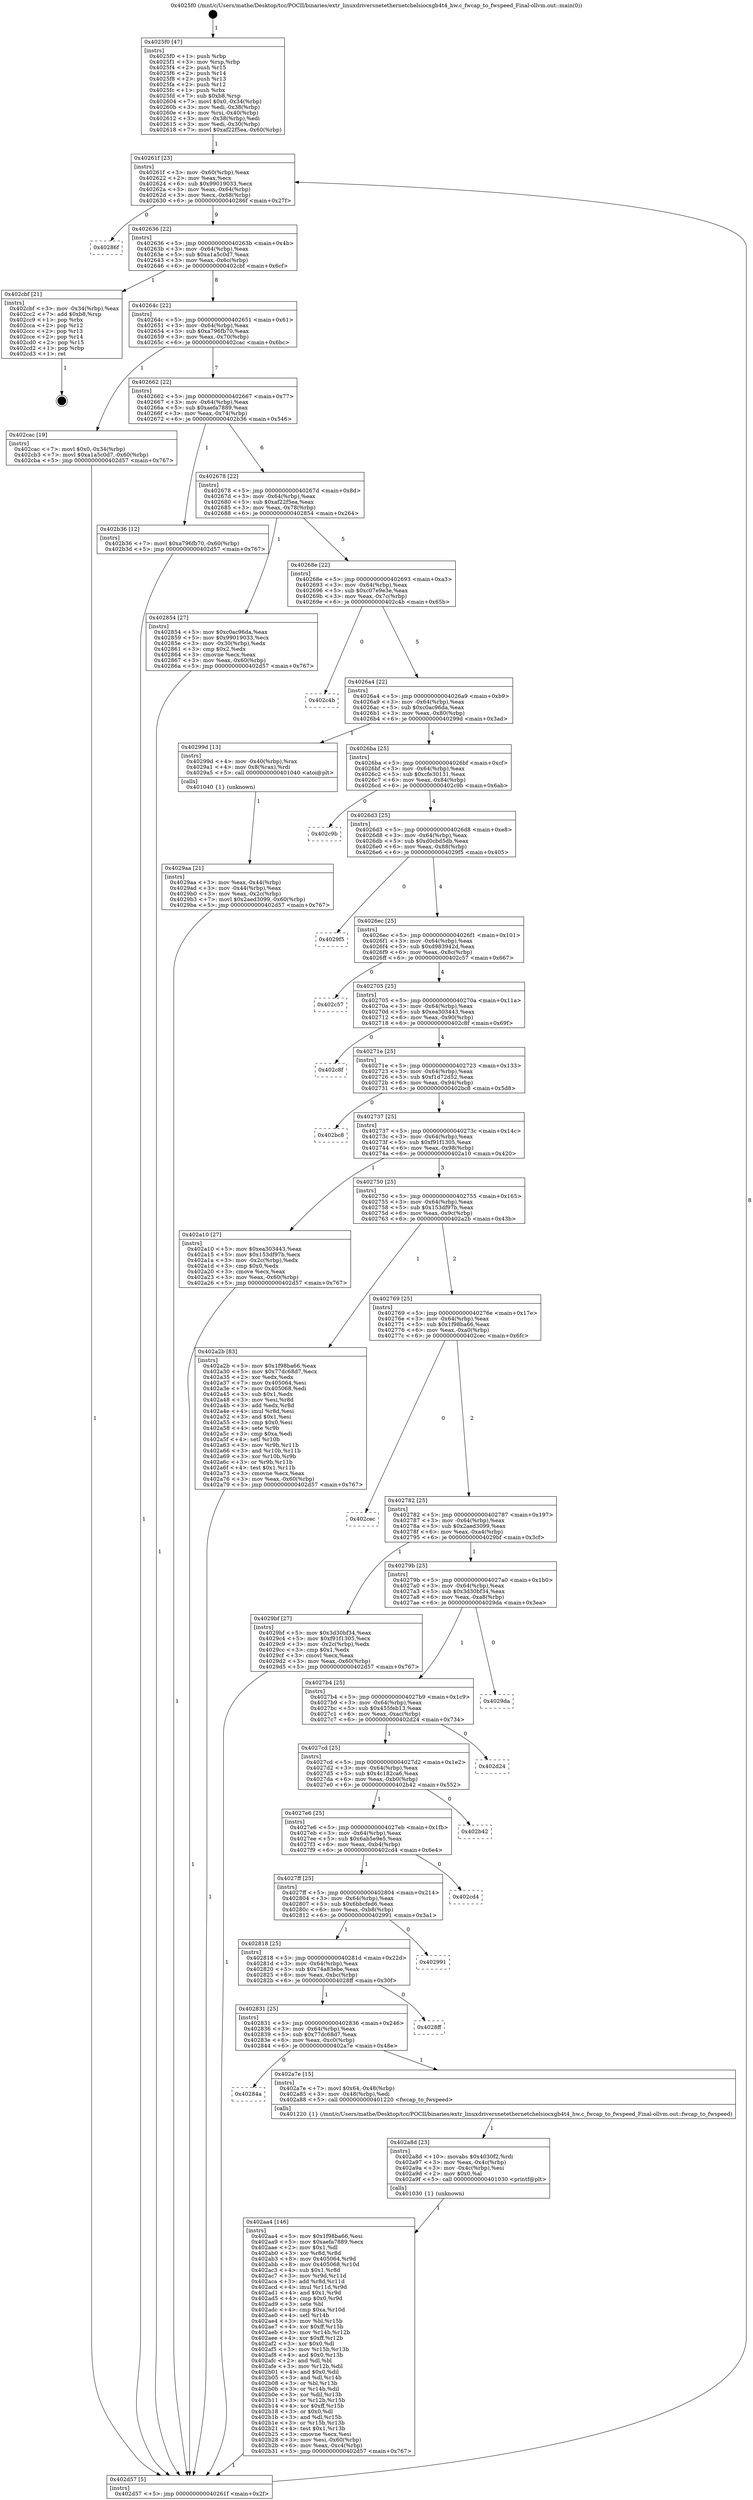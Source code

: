 digraph "0x4025f0" {
  label = "0x4025f0 (/mnt/c/Users/mathe/Desktop/tcc/POCII/binaries/extr_linuxdriversnetethernetchelsiocxgb4t4_hw.c_fwcap_to_fwspeed_Final-ollvm.out::main(0))"
  labelloc = "t"
  node[shape=record]

  Entry [label="",width=0.3,height=0.3,shape=circle,fillcolor=black,style=filled]
  "0x40261f" [label="{
     0x40261f [23]\l
     | [instrs]\l
     &nbsp;&nbsp;0x40261f \<+3\>: mov -0x60(%rbp),%eax\l
     &nbsp;&nbsp;0x402622 \<+2\>: mov %eax,%ecx\l
     &nbsp;&nbsp;0x402624 \<+6\>: sub $0x99019033,%ecx\l
     &nbsp;&nbsp;0x40262a \<+3\>: mov %eax,-0x64(%rbp)\l
     &nbsp;&nbsp;0x40262d \<+3\>: mov %ecx,-0x68(%rbp)\l
     &nbsp;&nbsp;0x402630 \<+6\>: je 000000000040286f \<main+0x27f\>\l
  }"]
  "0x40286f" [label="{
     0x40286f\l
  }", style=dashed]
  "0x402636" [label="{
     0x402636 [22]\l
     | [instrs]\l
     &nbsp;&nbsp;0x402636 \<+5\>: jmp 000000000040263b \<main+0x4b\>\l
     &nbsp;&nbsp;0x40263b \<+3\>: mov -0x64(%rbp),%eax\l
     &nbsp;&nbsp;0x40263e \<+5\>: sub $0xa1a5c0d7,%eax\l
     &nbsp;&nbsp;0x402643 \<+3\>: mov %eax,-0x6c(%rbp)\l
     &nbsp;&nbsp;0x402646 \<+6\>: je 0000000000402cbf \<main+0x6cf\>\l
  }"]
  Exit [label="",width=0.3,height=0.3,shape=circle,fillcolor=black,style=filled,peripheries=2]
  "0x402cbf" [label="{
     0x402cbf [21]\l
     | [instrs]\l
     &nbsp;&nbsp;0x402cbf \<+3\>: mov -0x34(%rbp),%eax\l
     &nbsp;&nbsp;0x402cc2 \<+7\>: add $0xb8,%rsp\l
     &nbsp;&nbsp;0x402cc9 \<+1\>: pop %rbx\l
     &nbsp;&nbsp;0x402cca \<+2\>: pop %r12\l
     &nbsp;&nbsp;0x402ccc \<+2\>: pop %r13\l
     &nbsp;&nbsp;0x402cce \<+2\>: pop %r14\l
     &nbsp;&nbsp;0x402cd0 \<+2\>: pop %r15\l
     &nbsp;&nbsp;0x402cd2 \<+1\>: pop %rbp\l
     &nbsp;&nbsp;0x402cd3 \<+1\>: ret\l
  }"]
  "0x40264c" [label="{
     0x40264c [22]\l
     | [instrs]\l
     &nbsp;&nbsp;0x40264c \<+5\>: jmp 0000000000402651 \<main+0x61\>\l
     &nbsp;&nbsp;0x402651 \<+3\>: mov -0x64(%rbp),%eax\l
     &nbsp;&nbsp;0x402654 \<+5\>: sub $0xa796fb70,%eax\l
     &nbsp;&nbsp;0x402659 \<+3\>: mov %eax,-0x70(%rbp)\l
     &nbsp;&nbsp;0x40265c \<+6\>: je 0000000000402cac \<main+0x6bc\>\l
  }"]
  "0x402aa4" [label="{
     0x402aa4 [146]\l
     | [instrs]\l
     &nbsp;&nbsp;0x402aa4 \<+5\>: mov $0x1f98ba66,%esi\l
     &nbsp;&nbsp;0x402aa9 \<+5\>: mov $0xaefa7889,%ecx\l
     &nbsp;&nbsp;0x402aae \<+2\>: mov $0x1,%dl\l
     &nbsp;&nbsp;0x402ab0 \<+3\>: xor %r8d,%r8d\l
     &nbsp;&nbsp;0x402ab3 \<+8\>: mov 0x405064,%r9d\l
     &nbsp;&nbsp;0x402abb \<+8\>: mov 0x405068,%r10d\l
     &nbsp;&nbsp;0x402ac3 \<+4\>: sub $0x1,%r8d\l
     &nbsp;&nbsp;0x402ac7 \<+3\>: mov %r9d,%r11d\l
     &nbsp;&nbsp;0x402aca \<+3\>: add %r8d,%r11d\l
     &nbsp;&nbsp;0x402acd \<+4\>: imul %r11d,%r9d\l
     &nbsp;&nbsp;0x402ad1 \<+4\>: and $0x1,%r9d\l
     &nbsp;&nbsp;0x402ad5 \<+4\>: cmp $0x0,%r9d\l
     &nbsp;&nbsp;0x402ad9 \<+3\>: sete %bl\l
     &nbsp;&nbsp;0x402adc \<+4\>: cmp $0xa,%r10d\l
     &nbsp;&nbsp;0x402ae0 \<+4\>: setl %r14b\l
     &nbsp;&nbsp;0x402ae4 \<+3\>: mov %bl,%r15b\l
     &nbsp;&nbsp;0x402ae7 \<+4\>: xor $0xff,%r15b\l
     &nbsp;&nbsp;0x402aeb \<+3\>: mov %r14b,%r12b\l
     &nbsp;&nbsp;0x402aee \<+4\>: xor $0xff,%r12b\l
     &nbsp;&nbsp;0x402af2 \<+3\>: xor $0x0,%dl\l
     &nbsp;&nbsp;0x402af5 \<+3\>: mov %r15b,%r13b\l
     &nbsp;&nbsp;0x402af8 \<+4\>: and $0x0,%r13b\l
     &nbsp;&nbsp;0x402afc \<+2\>: and %dl,%bl\l
     &nbsp;&nbsp;0x402afe \<+3\>: mov %r12b,%dil\l
     &nbsp;&nbsp;0x402b01 \<+4\>: and $0x0,%dil\l
     &nbsp;&nbsp;0x402b05 \<+3\>: and %dl,%r14b\l
     &nbsp;&nbsp;0x402b08 \<+3\>: or %bl,%r13b\l
     &nbsp;&nbsp;0x402b0b \<+3\>: or %r14b,%dil\l
     &nbsp;&nbsp;0x402b0e \<+3\>: xor %dil,%r13b\l
     &nbsp;&nbsp;0x402b11 \<+3\>: or %r12b,%r15b\l
     &nbsp;&nbsp;0x402b14 \<+4\>: xor $0xff,%r15b\l
     &nbsp;&nbsp;0x402b18 \<+3\>: or $0x0,%dl\l
     &nbsp;&nbsp;0x402b1b \<+3\>: and %dl,%r15b\l
     &nbsp;&nbsp;0x402b1e \<+3\>: or %r15b,%r13b\l
     &nbsp;&nbsp;0x402b21 \<+4\>: test $0x1,%r13b\l
     &nbsp;&nbsp;0x402b25 \<+3\>: cmovne %ecx,%esi\l
     &nbsp;&nbsp;0x402b28 \<+3\>: mov %esi,-0x60(%rbp)\l
     &nbsp;&nbsp;0x402b2b \<+6\>: mov %eax,-0xc4(%rbp)\l
     &nbsp;&nbsp;0x402b31 \<+5\>: jmp 0000000000402d57 \<main+0x767\>\l
  }"]
  "0x402cac" [label="{
     0x402cac [19]\l
     | [instrs]\l
     &nbsp;&nbsp;0x402cac \<+7\>: movl $0x0,-0x34(%rbp)\l
     &nbsp;&nbsp;0x402cb3 \<+7\>: movl $0xa1a5c0d7,-0x60(%rbp)\l
     &nbsp;&nbsp;0x402cba \<+5\>: jmp 0000000000402d57 \<main+0x767\>\l
  }"]
  "0x402662" [label="{
     0x402662 [22]\l
     | [instrs]\l
     &nbsp;&nbsp;0x402662 \<+5\>: jmp 0000000000402667 \<main+0x77\>\l
     &nbsp;&nbsp;0x402667 \<+3\>: mov -0x64(%rbp),%eax\l
     &nbsp;&nbsp;0x40266a \<+5\>: sub $0xaefa7889,%eax\l
     &nbsp;&nbsp;0x40266f \<+3\>: mov %eax,-0x74(%rbp)\l
     &nbsp;&nbsp;0x402672 \<+6\>: je 0000000000402b36 \<main+0x546\>\l
  }"]
  "0x402a8d" [label="{
     0x402a8d [23]\l
     | [instrs]\l
     &nbsp;&nbsp;0x402a8d \<+10\>: movabs $0x4030f2,%rdi\l
     &nbsp;&nbsp;0x402a97 \<+3\>: mov %eax,-0x4c(%rbp)\l
     &nbsp;&nbsp;0x402a9a \<+3\>: mov -0x4c(%rbp),%esi\l
     &nbsp;&nbsp;0x402a9d \<+2\>: mov $0x0,%al\l
     &nbsp;&nbsp;0x402a9f \<+5\>: call 0000000000401030 \<printf@plt\>\l
     | [calls]\l
     &nbsp;&nbsp;0x401030 \{1\} (unknown)\l
  }"]
  "0x402b36" [label="{
     0x402b36 [12]\l
     | [instrs]\l
     &nbsp;&nbsp;0x402b36 \<+7\>: movl $0xa796fb70,-0x60(%rbp)\l
     &nbsp;&nbsp;0x402b3d \<+5\>: jmp 0000000000402d57 \<main+0x767\>\l
  }"]
  "0x402678" [label="{
     0x402678 [22]\l
     | [instrs]\l
     &nbsp;&nbsp;0x402678 \<+5\>: jmp 000000000040267d \<main+0x8d\>\l
     &nbsp;&nbsp;0x40267d \<+3\>: mov -0x64(%rbp),%eax\l
     &nbsp;&nbsp;0x402680 \<+5\>: sub $0xaf22f5ea,%eax\l
     &nbsp;&nbsp;0x402685 \<+3\>: mov %eax,-0x78(%rbp)\l
     &nbsp;&nbsp;0x402688 \<+6\>: je 0000000000402854 \<main+0x264\>\l
  }"]
  "0x40284a" [label="{
     0x40284a\l
  }", style=dashed]
  "0x402854" [label="{
     0x402854 [27]\l
     | [instrs]\l
     &nbsp;&nbsp;0x402854 \<+5\>: mov $0xc0ac96da,%eax\l
     &nbsp;&nbsp;0x402859 \<+5\>: mov $0x99019033,%ecx\l
     &nbsp;&nbsp;0x40285e \<+3\>: mov -0x30(%rbp),%edx\l
     &nbsp;&nbsp;0x402861 \<+3\>: cmp $0x2,%edx\l
     &nbsp;&nbsp;0x402864 \<+3\>: cmovne %ecx,%eax\l
     &nbsp;&nbsp;0x402867 \<+3\>: mov %eax,-0x60(%rbp)\l
     &nbsp;&nbsp;0x40286a \<+5\>: jmp 0000000000402d57 \<main+0x767\>\l
  }"]
  "0x40268e" [label="{
     0x40268e [22]\l
     | [instrs]\l
     &nbsp;&nbsp;0x40268e \<+5\>: jmp 0000000000402693 \<main+0xa3\>\l
     &nbsp;&nbsp;0x402693 \<+3\>: mov -0x64(%rbp),%eax\l
     &nbsp;&nbsp;0x402696 \<+5\>: sub $0xc07e9e3e,%eax\l
     &nbsp;&nbsp;0x40269b \<+3\>: mov %eax,-0x7c(%rbp)\l
     &nbsp;&nbsp;0x40269e \<+6\>: je 0000000000402c4b \<main+0x65b\>\l
  }"]
  "0x402d57" [label="{
     0x402d57 [5]\l
     | [instrs]\l
     &nbsp;&nbsp;0x402d57 \<+5\>: jmp 000000000040261f \<main+0x2f\>\l
  }"]
  "0x4025f0" [label="{
     0x4025f0 [47]\l
     | [instrs]\l
     &nbsp;&nbsp;0x4025f0 \<+1\>: push %rbp\l
     &nbsp;&nbsp;0x4025f1 \<+3\>: mov %rsp,%rbp\l
     &nbsp;&nbsp;0x4025f4 \<+2\>: push %r15\l
     &nbsp;&nbsp;0x4025f6 \<+2\>: push %r14\l
     &nbsp;&nbsp;0x4025f8 \<+2\>: push %r13\l
     &nbsp;&nbsp;0x4025fa \<+2\>: push %r12\l
     &nbsp;&nbsp;0x4025fc \<+1\>: push %rbx\l
     &nbsp;&nbsp;0x4025fd \<+7\>: sub $0xb8,%rsp\l
     &nbsp;&nbsp;0x402604 \<+7\>: movl $0x0,-0x34(%rbp)\l
     &nbsp;&nbsp;0x40260b \<+3\>: mov %edi,-0x38(%rbp)\l
     &nbsp;&nbsp;0x40260e \<+4\>: mov %rsi,-0x40(%rbp)\l
     &nbsp;&nbsp;0x402612 \<+3\>: mov -0x38(%rbp),%edi\l
     &nbsp;&nbsp;0x402615 \<+3\>: mov %edi,-0x30(%rbp)\l
     &nbsp;&nbsp;0x402618 \<+7\>: movl $0xaf22f5ea,-0x60(%rbp)\l
  }"]
  "0x402a7e" [label="{
     0x402a7e [15]\l
     | [instrs]\l
     &nbsp;&nbsp;0x402a7e \<+7\>: movl $0x64,-0x48(%rbp)\l
     &nbsp;&nbsp;0x402a85 \<+3\>: mov -0x48(%rbp),%edi\l
     &nbsp;&nbsp;0x402a88 \<+5\>: call 0000000000401220 \<fwcap_to_fwspeed\>\l
     | [calls]\l
     &nbsp;&nbsp;0x401220 \{1\} (/mnt/c/Users/mathe/Desktop/tcc/POCII/binaries/extr_linuxdriversnetethernetchelsiocxgb4t4_hw.c_fwcap_to_fwspeed_Final-ollvm.out::fwcap_to_fwspeed)\l
  }"]
  "0x402c4b" [label="{
     0x402c4b\l
  }", style=dashed]
  "0x4026a4" [label="{
     0x4026a4 [22]\l
     | [instrs]\l
     &nbsp;&nbsp;0x4026a4 \<+5\>: jmp 00000000004026a9 \<main+0xb9\>\l
     &nbsp;&nbsp;0x4026a9 \<+3\>: mov -0x64(%rbp),%eax\l
     &nbsp;&nbsp;0x4026ac \<+5\>: sub $0xc0ac96da,%eax\l
     &nbsp;&nbsp;0x4026b1 \<+3\>: mov %eax,-0x80(%rbp)\l
     &nbsp;&nbsp;0x4026b4 \<+6\>: je 000000000040299d \<main+0x3ad\>\l
  }"]
  "0x402831" [label="{
     0x402831 [25]\l
     | [instrs]\l
     &nbsp;&nbsp;0x402831 \<+5\>: jmp 0000000000402836 \<main+0x246\>\l
     &nbsp;&nbsp;0x402836 \<+3\>: mov -0x64(%rbp),%eax\l
     &nbsp;&nbsp;0x402839 \<+5\>: sub $0x77dc68d7,%eax\l
     &nbsp;&nbsp;0x40283e \<+6\>: mov %eax,-0xc0(%rbp)\l
     &nbsp;&nbsp;0x402844 \<+6\>: je 0000000000402a7e \<main+0x48e\>\l
  }"]
  "0x40299d" [label="{
     0x40299d [13]\l
     | [instrs]\l
     &nbsp;&nbsp;0x40299d \<+4\>: mov -0x40(%rbp),%rax\l
     &nbsp;&nbsp;0x4029a1 \<+4\>: mov 0x8(%rax),%rdi\l
     &nbsp;&nbsp;0x4029a5 \<+5\>: call 0000000000401040 \<atoi@plt\>\l
     | [calls]\l
     &nbsp;&nbsp;0x401040 \{1\} (unknown)\l
  }"]
  "0x4026ba" [label="{
     0x4026ba [25]\l
     | [instrs]\l
     &nbsp;&nbsp;0x4026ba \<+5\>: jmp 00000000004026bf \<main+0xcf\>\l
     &nbsp;&nbsp;0x4026bf \<+3\>: mov -0x64(%rbp),%eax\l
     &nbsp;&nbsp;0x4026c2 \<+5\>: sub $0xcfe30131,%eax\l
     &nbsp;&nbsp;0x4026c7 \<+6\>: mov %eax,-0x84(%rbp)\l
     &nbsp;&nbsp;0x4026cd \<+6\>: je 0000000000402c9b \<main+0x6ab\>\l
  }"]
  "0x4029aa" [label="{
     0x4029aa [21]\l
     | [instrs]\l
     &nbsp;&nbsp;0x4029aa \<+3\>: mov %eax,-0x44(%rbp)\l
     &nbsp;&nbsp;0x4029ad \<+3\>: mov -0x44(%rbp),%eax\l
     &nbsp;&nbsp;0x4029b0 \<+3\>: mov %eax,-0x2c(%rbp)\l
     &nbsp;&nbsp;0x4029b3 \<+7\>: movl $0x2aed3099,-0x60(%rbp)\l
     &nbsp;&nbsp;0x4029ba \<+5\>: jmp 0000000000402d57 \<main+0x767\>\l
  }"]
  "0x4028ff" [label="{
     0x4028ff\l
  }", style=dashed]
  "0x402c9b" [label="{
     0x402c9b\l
  }", style=dashed]
  "0x4026d3" [label="{
     0x4026d3 [25]\l
     | [instrs]\l
     &nbsp;&nbsp;0x4026d3 \<+5\>: jmp 00000000004026d8 \<main+0xe8\>\l
     &nbsp;&nbsp;0x4026d8 \<+3\>: mov -0x64(%rbp),%eax\l
     &nbsp;&nbsp;0x4026db \<+5\>: sub $0xd0cbd5db,%eax\l
     &nbsp;&nbsp;0x4026e0 \<+6\>: mov %eax,-0x88(%rbp)\l
     &nbsp;&nbsp;0x4026e6 \<+6\>: je 00000000004029f5 \<main+0x405\>\l
  }"]
  "0x402818" [label="{
     0x402818 [25]\l
     | [instrs]\l
     &nbsp;&nbsp;0x402818 \<+5\>: jmp 000000000040281d \<main+0x22d\>\l
     &nbsp;&nbsp;0x40281d \<+3\>: mov -0x64(%rbp),%eax\l
     &nbsp;&nbsp;0x402820 \<+5\>: sub $0x74a83ebe,%eax\l
     &nbsp;&nbsp;0x402825 \<+6\>: mov %eax,-0xbc(%rbp)\l
     &nbsp;&nbsp;0x40282b \<+6\>: je 00000000004028ff \<main+0x30f\>\l
  }"]
  "0x4029f5" [label="{
     0x4029f5\l
  }", style=dashed]
  "0x4026ec" [label="{
     0x4026ec [25]\l
     | [instrs]\l
     &nbsp;&nbsp;0x4026ec \<+5\>: jmp 00000000004026f1 \<main+0x101\>\l
     &nbsp;&nbsp;0x4026f1 \<+3\>: mov -0x64(%rbp),%eax\l
     &nbsp;&nbsp;0x4026f4 \<+5\>: sub $0xd983942d,%eax\l
     &nbsp;&nbsp;0x4026f9 \<+6\>: mov %eax,-0x8c(%rbp)\l
     &nbsp;&nbsp;0x4026ff \<+6\>: je 0000000000402c57 \<main+0x667\>\l
  }"]
  "0x402991" [label="{
     0x402991\l
  }", style=dashed]
  "0x402c57" [label="{
     0x402c57\l
  }", style=dashed]
  "0x402705" [label="{
     0x402705 [25]\l
     | [instrs]\l
     &nbsp;&nbsp;0x402705 \<+5\>: jmp 000000000040270a \<main+0x11a\>\l
     &nbsp;&nbsp;0x40270a \<+3\>: mov -0x64(%rbp),%eax\l
     &nbsp;&nbsp;0x40270d \<+5\>: sub $0xea303443,%eax\l
     &nbsp;&nbsp;0x402712 \<+6\>: mov %eax,-0x90(%rbp)\l
     &nbsp;&nbsp;0x402718 \<+6\>: je 0000000000402c8f \<main+0x69f\>\l
  }"]
  "0x4027ff" [label="{
     0x4027ff [25]\l
     | [instrs]\l
     &nbsp;&nbsp;0x4027ff \<+5\>: jmp 0000000000402804 \<main+0x214\>\l
     &nbsp;&nbsp;0x402804 \<+3\>: mov -0x64(%rbp),%eax\l
     &nbsp;&nbsp;0x402807 \<+5\>: sub $0x6bbcfed6,%eax\l
     &nbsp;&nbsp;0x40280c \<+6\>: mov %eax,-0xb8(%rbp)\l
     &nbsp;&nbsp;0x402812 \<+6\>: je 0000000000402991 \<main+0x3a1\>\l
  }"]
  "0x402c8f" [label="{
     0x402c8f\l
  }", style=dashed]
  "0x40271e" [label="{
     0x40271e [25]\l
     | [instrs]\l
     &nbsp;&nbsp;0x40271e \<+5\>: jmp 0000000000402723 \<main+0x133\>\l
     &nbsp;&nbsp;0x402723 \<+3\>: mov -0x64(%rbp),%eax\l
     &nbsp;&nbsp;0x402726 \<+5\>: sub $0xf1d72d52,%eax\l
     &nbsp;&nbsp;0x40272b \<+6\>: mov %eax,-0x94(%rbp)\l
     &nbsp;&nbsp;0x402731 \<+6\>: je 0000000000402bc8 \<main+0x5d8\>\l
  }"]
  "0x402cd4" [label="{
     0x402cd4\l
  }", style=dashed]
  "0x402bc8" [label="{
     0x402bc8\l
  }", style=dashed]
  "0x402737" [label="{
     0x402737 [25]\l
     | [instrs]\l
     &nbsp;&nbsp;0x402737 \<+5\>: jmp 000000000040273c \<main+0x14c\>\l
     &nbsp;&nbsp;0x40273c \<+3\>: mov -0x64(%rbp),%eax\l
     &nbsp;&nbsp;0x40273f \<+5\>: sub $0xf91f1305,%eax\l
     &nbsp;&nbsp;0x402744 \<+6\>: mov %eax,-0x98(%rbp)\l
     &nbsp;&nbsp;0x40274a \<+6\>: je 0000000000402a10 \<main+0x420\>\l
  }"]
  "0x4027e6" [label="{
     0x4027e6 [25]\l
     | [instrs]\l
     &nbsp;&nbsp;0x4027e6 \<+5\>: jmp 00000000004027eb \<main+0x1fb\>\l
     &nbsp;&nbsp;0x4027eb \<+3\>: mov -0x64(%rbp),%eax\l
     &nbsp;&nbsp;0x4027ee \<+5\>: sub $0x6ab5e9e5,%eax\l
     &nbsp;&nbsp;0x4027f3 \<+6\>: mov %eax,-0xb4(%rbp)\l
     &nbsp;&nbsp;0x4027f9 \<+6\>: je 0000000000402cd4 \<main+0x6e4\>\l
  }"]
  "0x402a10" [label="{
     0x402a10 [27]\l
     | [instrs]\l
     &nbsp;&nbsp;0x402a10 \<+5\>: mov $0xea303443,%eax\l
     &nbsp;&nbsp;0x402a15 \<+5\>: mov $0x153df97b,%ecx\l
     &nbsp;&nbsp;0x402a1a \<+3\>: mov -0x2c(%rbp),%edx\l
     &nbsp;&nbsp;0x402a1d \<+3\>: cmp $0x0,%edx\l
     &nbsp;&nbsp;0x402a20 \<+3\>: cmove %ecx,%eax\l
     &nbsp;&nbsp;0x402a23 \<+3\>: mov %eax,-0x60(%rbp)\l
     &nbsp;&nbsp;0x402a26 \<+5\>: jmp 0000000000402d57 \<main+0x767\>\l
  }"]
  "0x402750" [label="{
     0x402750 [25]\l
     | [instrs]\l
     &nbsp;&nbsp;0x402750 \<+5\>: jmp 0000000000402755 \<main+0x165\>\l
     &nbsp;&nbsp;0x402755 \<+3\>: mov -0x64(%rbp),%eax\l
     &nbsp;&nbsp;0x402758 \<+5\>: sub $0x153df97b,%eax\l
     &nbsp;&nbsp;0x40275d \<+6\>: mov %eax,-0x9c(%rbp)\l
     &nbsp;&nbsp;0x402763 \<+6\>: je 0000000000402a2b \<main+0x43b\>\l
  }"]
  "0x402b42" [label="{
     0x402b42\l
  }", style=dashed]
  "0x402a2b" [label="{
     0x402a2b [83]\l
     | [instrs]\l
     &nbsp;&nbsp;0x402a2b \<+5\>: mov $0x1f98ba66,%eax\l
     &nbsp;&nbsp;0x402a30 \<+5\>: mov $0x77dc68d7,%ecx\l
     &nbsp;&nbsp;0x402a35 \<+2\>: xor %edx,%edx\l
     &nbsp;&nbsp;0x402a37 \<+7\>: mov 0x405064,%esi\l
     &nbsp;&nbsp;0x402a3e \<+7\>: mov 0x405068,%edi\l
     &nbsp;&nbsp;0x402a45 \<+3\>: sub $0x1,%edx\l
     &nbsp;&nbsp;0x402a48 \<+3\>: mov %esi,%r8d\l
     &nbsp;&nbsp;0x402a4b \<+3\>: add %edx,%r8d\l
     &nbsp;&nbsp;0x402a4e \<+4\>: imul %r8d,%esi\l
     &nbsp;&nbsp;0x402a52 \<+3\>: and $0x1,%esi\l
     &nbsp;&nbsp;0x402a55 \<+3\>: cmp $0x0,%esi\l
     &nbsp;&nbsp;0x402a58 \<+4\>: sete %r9b\l
     &nbsp;&nbsp;0x402a5c \<+3\>: cmp $0xa,%edi\l
     &nbsp;&nbsp;0x402a5f \<+4\>: setl %r10b\l
     &nbsp;&nbsp;0x402a63 \<+3\>: mov %r9b,%r11b\l
     &nbsp;&nbsp;0x402a66 \<+3\>: and %r10b,%r11b\l
     &nbsp;&nbsp;0x402a69 \<+3\>: xor %r10b,%r9b\l
     &nbsp;&nbsp;0x402a6c \<+3\>: or %r9b,%r11b\l
     &nbsp;&nbsp;0x402a6f \<+4\>: test $0x1,%r11b\l
     &nbsp;&nbsp;0x402a73 \<+3\>: cmovne %ecx,%eax\l
     &nbsp;&nbsp;0x402a76 \<+3\>: mov %eax,-0x60(%rbp)\l
     &nbsp;&nbsp;0x402a79 \<+5\>: jmp 0000000000402d57 \<main+0x767\>\l
  }"]
  "0x402769" [label="{
     0x402769 [25]\l
     | [instrs]\l
     &nbsp;&nbsp;0x402769 \<+5\>: jmp 000000000040276e \<main+0x17e\>\l
     &nbsp;&nbsp;0x40276e \<+3\>: mov -0x64(%rbp),%eax\l
     &nbsp;&nbsp;0x402771 \<+5\>: sub $0x1f98ba66,%eax\l
     &nbsp;&nbsp;0x402776 \<+6\>: mov %eax,-0xa0(%rbp)\l
     &nbsp;&nbsp;0x40277c \<+6\>: je 0000000000402cec \<main+0x6fc\>\l
  }"]
  "0x4027cd" [label="{
     0x4027cd [25]\l
     | [instrs]\l
     &nbsp;&nbsp;0x4027cd \<+5\>: jmp 00000000004027d2 \<main+0x1e2\>\l
     &nbsp;&nbsp;0x4027d2 \<+3\>: mov -0x64(%rbp),%eax\l
     &nbsp;&nbsp;0x4027d5 \<+5\>: sub $0x4c182ca6,%eax\l
     &nbsp;&nbsp;0x4027da \<+6\>: mov %eax,-0xb0(%rbp)\l
     &nbsp;&nbsp;0x4027e0 \<+6\>: je 0000000000402b42 \<main+0x552\>\l
  }"]
  "0x402cec" [label="{
     0x402cec\l
  }", style=dashed]
  "0x402782" [label="{
     0x402782 [25]\l
     | [instrs]\l
     &nbsp;&nbsp;0x402782 \<+5\>: jmp 0000000000402787 \<main+0x197\>\l
     &nbsp;&nbsp;0x402787 \<+3\>: mov -0x64(%rbp),%eax\l
     &nbsp;&nbsp;0x40278a \<+5\>: sub $0x2aed3099,%eax\l
     &nbsp;&nbsp;0x40278f \<+6\>: mov %eax,-0xa4(%rbp)\l
     &nbsp;&nbsp;0x402795 \<+6\>: je 00000000004029bf \<main+0x3cf\>\l
  }"]
  "0x402d24" [label="{
     0x402d24\l
  }", style=dashed]
  "0x4029bf" [label="{
     0x4029bf [27]\l
     | [instrs]\l
     &nbsp;&nbsp;0x4029bf \<+5\>: mov $0x3d30bf34,%eax\l
     &nbsp;&nbsp;0x4029c4 \<+5\>: mov $0xf91f1305,%ecx\l
     &nbsp;&nbsp;0x4029c9 \<+3\>: mov -0x2c(%rbp),%edx\l
     &nbsp;&nbsp;0x4029cc \<+3\>: cmp $0x1,%edx\l
     &nbsp;&nbsp;0x4029cf \<+3\>: cmovl %ecx,%eax\l
     &nbsp;&nbsp;0x4029d2 \<+3\>: mov %eax,-0x60(%rbp)\l
     &nbsp;&nbsp;0x4029d5 \<+5\>: jmp 0000000000402d57 \<main+0x767\>\l
  }"]
  "0x40279b" [label="{
     0x40279b [25]\l
     | [instrs]\l
     &nbsp;&nbsp;0x40279b \<+5\>: jmp 00000000004027a0 \<main+0x1b0\>\l
     &nbsp;&nbsp;0x4027a0 \<+3\>: mov -0x64(%rbp),%eax\l
     &nbsp;&nbsp;0x4027a3 \<+5\>: sub $0x3d30bf34,%eax\l
     &nbsp;&nbsp;0x4027a8 \<+6\>: mov %eax,-0xa8(%rbp)\l
     &nbsp;&nbsp;0x4027ae \<+6\>: je 00000000004029da \<main+0x3ea\>\l
  }"]
  "0x4027b4" [label="{
     0x4027b4 [25]\l
     | [instrs]\l
     &nbsp;&nbsp;0x4027b4 \<+5\>: jmp 00000000004027b9 \<main+0x1c9\>\l
     &nbsp;&nbsp;0x4027b9 \<+3\>: mov -0x64(%rbp),%eax\l
     &nbsp;&nbsp;0x4027bc \<+5\>: sub $0x455feb13,%eax\l
     &nbsp;&nbsp;0x4027c1 \<+6\>: mov %eax,-0xac(%rbp)\l
     &nbsp;&nbsp;0x4027c7 \<+6\>: je 0000000000402d24 \<main+0x734\>\l
  }"]
  "0x4029da" [label="{
     0x4029da\l
  }", style=dashed]
  Entry -> "0x4025f0" [label=" 1"]
  "0x40261f" -> "0x40286f" [label=" 0"]
  "0x40261f" -> "0x402636" [label=" 9"]
  "0x402cbf" -> Exit [label=" 1"]
  "0x402636" -> "0x402cbf" [label=" 1"]
  "0x402636" -> "0x40264c" [label=" 8"]
  "0x402cac" -> "0x402d57" [label=" 1"]
  "0x40264c" -> "0x402cac" [label=" 1"]
  "0x40264c" -> "0x402662" [label=" 7"]
  "0x402b36" -> "0x402d57" [label=" 1"]
  "0x402662" -> "0x402b36" [label=" 1"]
  "0x402662" -> "0x402678" [label=" 6"]
  "0x402aa4" -> "0x402d57" [label=" 1"]
  "0x402678" -> "0x402854" [label=" 1"]
  "0x402678" -> "0x40268e" [label=" 5"]
  "0x402854" -> "0x402d57" [label=" 1"]
  "0x4025f0" -> "0x40261f" [label=" 1"]
  "0x402d57" -> "0x40261f" [label=" 8"]
  "0x402a8d" -> "0x402aa4" [label=" 1"]
  "0x40268e" -> "0x402c4b" [label=" 0"]
  "0x40268e" -> "0x4026a4" [label=" 5"]
  "0x402a7e" -> "0x402a8d" [label=" 1"]
  "0x4026a4" -> "0x40299d" [label=" 1"]
  "0x4026a4" -> "0x4026ba" [label=" 4"]
  "0x40299d" -> "0x4029aa" [label=" 1"]
  "0x4029aa" -> "0x402d57" [label=" 1"]
  "0x402831" -> "0x402a7e" [label=" 1"]
  "0x4026ba" -> "0x402c9b" [label=" 0"]
  "0x4026ba" -> "0x4026d3" [label=" 4"]
  "0x402831" -> "0x40284a" [label=" 0"]
  "0x4026d3" -> "0x4029f5" [label=" 0"]
  "0x4026d3" -> "0x4026ec" [label=" 4"]
  "0x402818" -> "0x4028ff" [label=" 0"]
  "0x4026ec" -> "0x402c57" [label=" 0"]
  "0x4026ec" -> "0x402705" [label=" 4"]
  "0x402818" -> "0x402831" [label=" 1"]
  "0x402705" -> "0x402c8f" [label=" 0"]
  "0x402705" -> "0x40271e" [label=" 4"]
  "0x4027ff" -> "0x402991" [label=" 0"]
  "0x40271e" -> "0x402bc8" [label=" 0"]
  "0x40271e" -> "0x402737" [label=" 4"]
  "0x4027ff" -> "0x402818" [label=" 1"]
  "0x402737" -> "0x402a10" [label=" 1"]
  "0x402737" -> "0x402750" [label=" 3"]
  "0x4027e6" -> "0x402cd4" [label=" 0"]
  "0x402750" -> "0x402a2b" [label=" 1"]
  "0x402750" -> "0x402769" [label=" 2"]
  "0x4027e6" -> "0x4027ff" [label=" 1"]
  "0x402769" -> "0x402cec" [label=" 0"]
  "0x402769" -> "0x402782" [label=" 2"]
  "0x4027cd" -> "0x402b42" [label=" 0"]
  "0x402782" -> "0x4029bf" [label=" 1"]
  "0x402782" -> "0x40279b" [label=" 1"]
  "0x4029bf" -> "0x402d57" [label=" 1"]
  "0x402a10" -> "0x402d57" [label=" 1"]
  "0x402a2b" -> "0x402d57" [label=" 1"]
  "0x4027cd" -> "0x4027e6" [label=" 1"]
  "0x40279b" -> "0x4029da" [label=" 0"]
  "0x40279b" -> "0x4027b4" [label=" 1"]
  "0x4027b4" -> "0x4027cd" [label=" 1"]
  "0x4027b4" -> "0x402d24" [label=" 0"]
}
